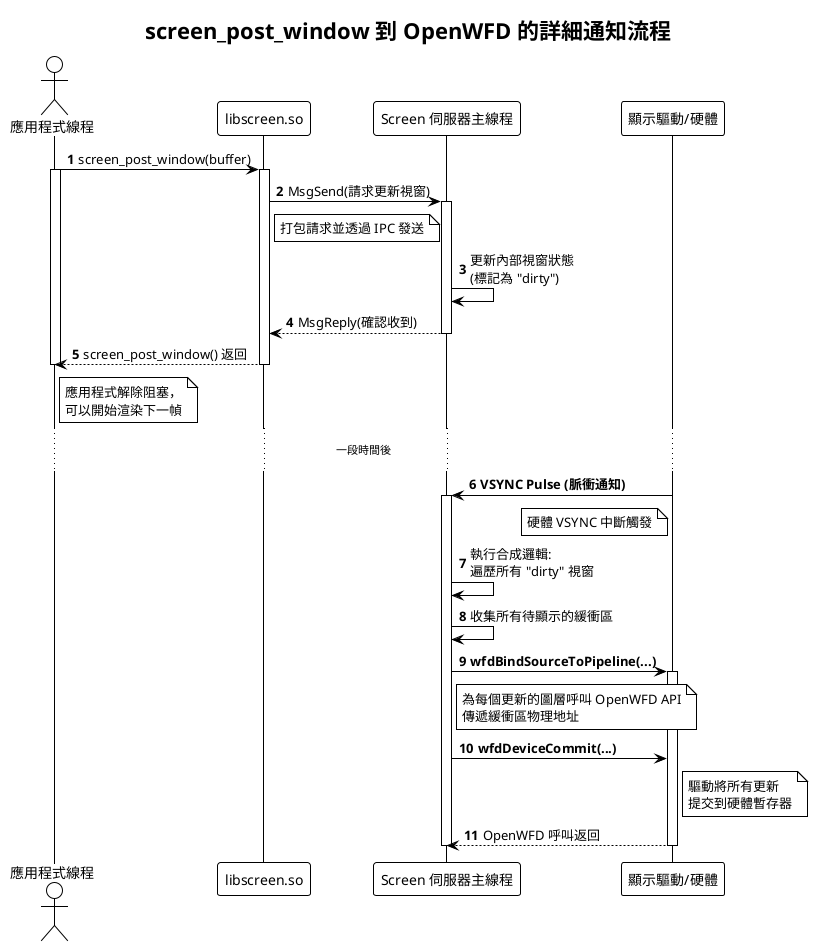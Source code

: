 @startuml
!theme plain
skinparam defaultFontName "Roboto, sans-serif"
title screen_post_window 到 OpenWFD 的詳細通知流程

actor "應用程式線程" as App
participant "libscreen.so" as Lib
participant "Screen 伺服器主線程" as Screen
participant "顯示驅動/硬體" as Driver

autonumber

App -> Lib: screen_post_window(buffer)
activate App
activate Lib

Lib -> Screen: MsgSend(請求更新視窗)
note right of Lib: 打包請求並透過 IPC 發送
activate Screen

Screen -> Screen: 更新內部視窗狀態\n(標記為 "dirty")
Screen --> Lib: MsgReply(確認收到)
deactivate Screen

Lib --> App: screen_post_window() 返回
deactivate Lib
deactivate App
note right of App: 應用程式解除阻塞，\n可以開始渲染下一幀

...一段時間後...

Driver -> Screen: **VSYNC Pulse (脈衝通知)**
note left of Driver: 硬體 VSYNC 中斷觸發
activate Screen

Screen -> Screen: 執行合成邏輯:\n遍歷所有 "dirty" 視窗
Screen -> Screen: 收集所有待顯示的緩衝區

Screen -> Driver: **wfdBindSourceToPipeline(...)**
activate Driver
note right of Screen: 為每個更新的圖層呼叫 OpenWFD API\n傳遞緩衝區物理地址

Screen -> Driver: **wfdDeviceCommit(...)**
note right of Driver: 驅動將所有更新\n提交到硬體暫存器

Driver --> Screen: OpenWFD 呼叫返回
deactivate Driver
deactivate Screen

@enduml